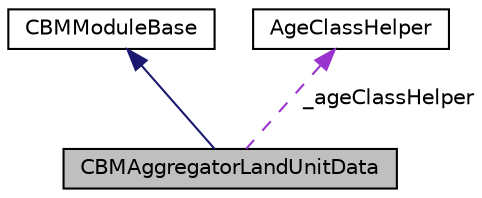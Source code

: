 digraph "CBMAggregatorLandUnitData"
{
 // LATEX_PDF_SIZE
  edge [fontname="Helvetica",fontsize="10",labelfontname="Helvetica",labelfontsize="10"];
  node [fontname="Helvetica",fontsize="10",shape=record];
  Node1 [label="CBMAggregatorLandUnitData",height=0.2,width=0.4,color="black", fillcolor="grey75", style="filled", fontcolor="black",tooltip=" "];
  Node2 -> Node1 [dir="back",color="midnightblue",fontsize="10",style="solid",fontname="Helvetica"];
  Node2 [label="CBMModuleBase",height=0.2,width=0.4,color="black", fillcolor="white", style="filled",URL="$classmoja_1_1modules_1_1cbm_1_1CBMModuleBase.html",tooltip=" "];
  Node3 -> Node1 [dir="back",color="darkorchid3",fontsize="10",style="dashed",label=" _ageClassHelper" ,fontname="Helvetica"];
  Node3 [label="AgeClassHelper",height=0.2,width=0.4,color="black", fillcolor="white", style="filled",URL="$classmoja_1_1modules_1_1cbm_1_1AgeClassHelper.html",tooltip=" "];
}
